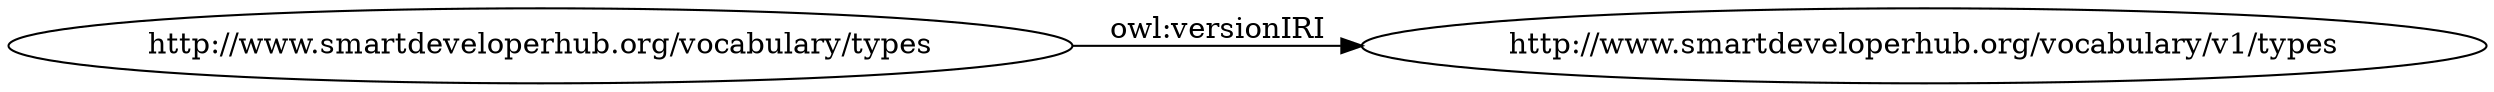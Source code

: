 digraph ar2dtool_diagram { 
rankdir=LR;
size="1501"
	"http://www.smartdeveloperhub.org/vocabulary/types" -> "http://www.smartdeveloperhub.org/vocabulary/v1/types" [ label = "owl:versionIRI" ];

}
